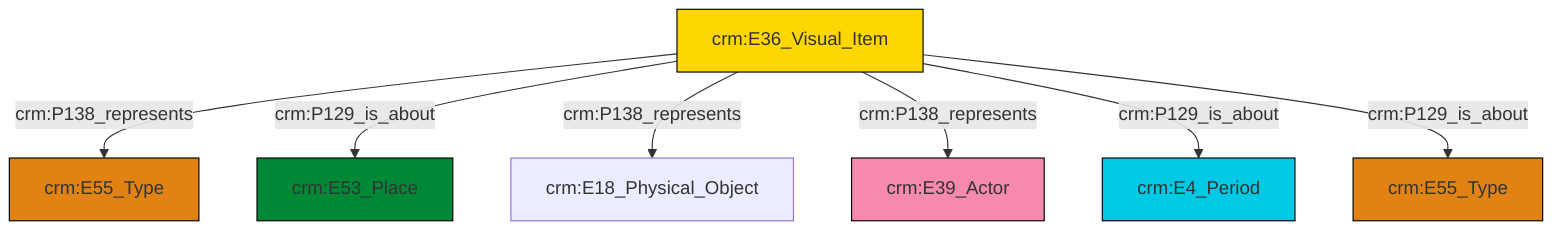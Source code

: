 graph TD
classDef Literal fill:#f2f2f2,stroke:#000000;
classDef CRM_Entity fill:#FFFFFF,stroke:#000000;
classDef Temporal_Entity fill:#00C9E6, stroke:#000000;
classDef Type fill:#E18312, stroke:#000000;
classDef Time-Span fill:#2C9C91, stroke:#000000;
classDef Appellation fill:#FFEB7F, stroke:#000000;
classDef Place fill:#008836, stroke:#000000;
classDef Persistent_Item fill:#B266B2, stroke:#000000;
classDef Conceptual_Object fill:#FFD700, stroke:#000000;
classDef Physical_Thing fill:#D2B48C, stroke:#000000;
classDef Actor fill:#f58aad, stroke:#000000;
classDef PC_Classes fill:#4ce600, stroke:#000000;
classDef Multi fill:#cccccc,stroke:#000000;

4["crm:E36_Visual_Item"]:::Conceptual_Object -->|crm:P138_represents| 2["crm:E55_Type"]:::Type
4["crm:E36_Visual_Item"]:::Conceptual_Object -->|crm:P129_is_about| 5["crm:E53_Place"]:::Place
4["crm:E36_Visual_Item"]:::Conceptual_Object -->|crm:P138_represents| 7["crm:E18_Physical_Object"]:::Default
4["crm:E36_Visual_Item"]:::Conceptual_Object -->|crm:P138_represents| 0["crm:E39_Actor"]:::Actor
4["crm:E36_Visual_Item"]:::Conceptual_Object -->|crm:P129_is_about| 11["crm:E4_Period"]:::Temporal_Entity
4["crm:E36_Visual_Item"]:::Conceptual_Object -->|crm:P129_is_about| 9["crm:E55_Type"]:::Type